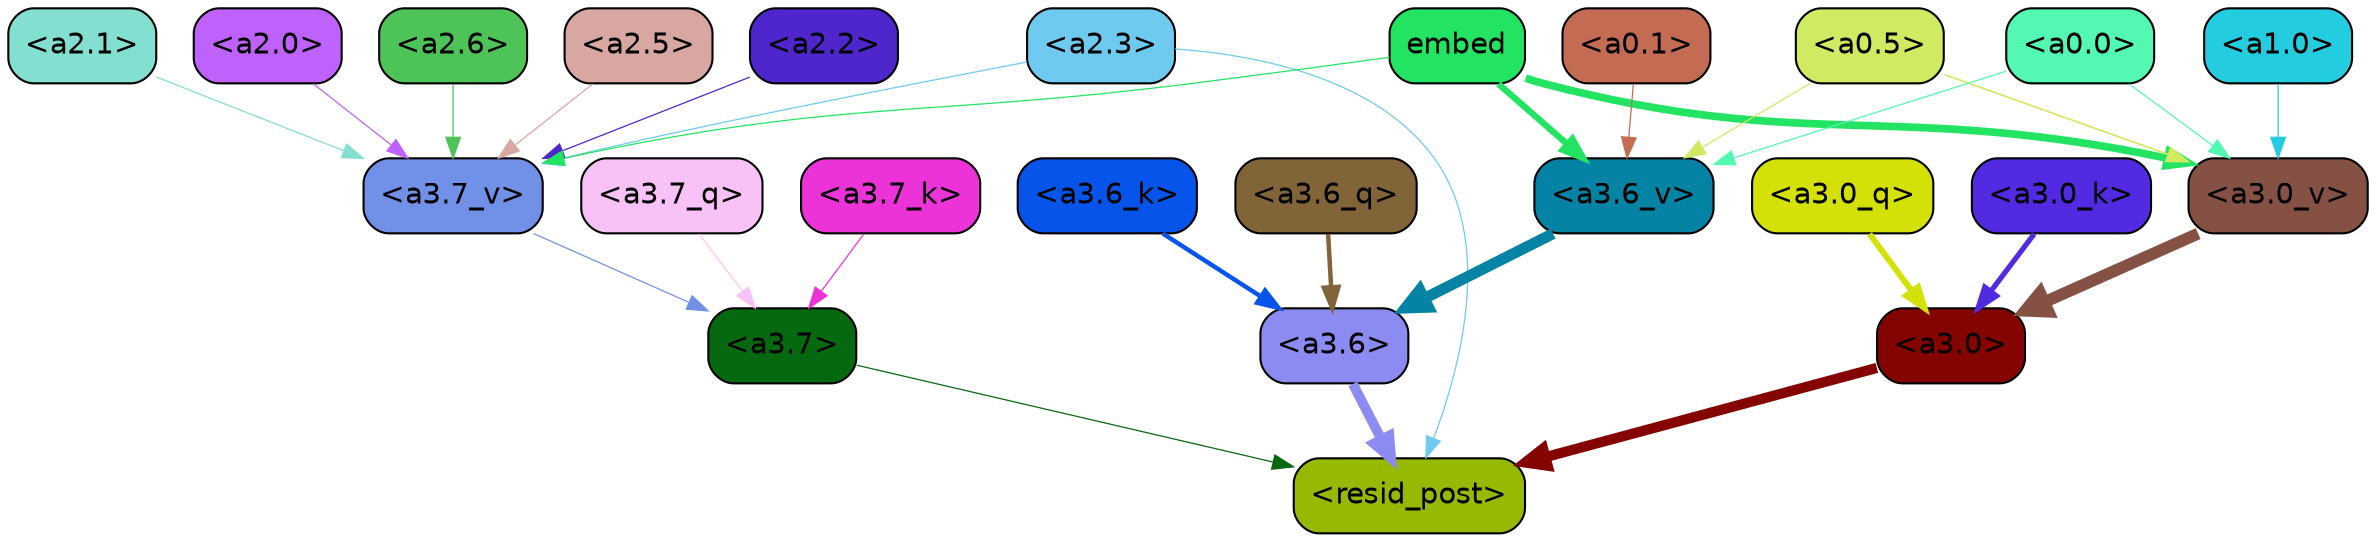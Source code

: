 strict digraph "" {
	graph [bgcolor=transparent,
		layout=dot,
		overlap=false,
		splines=true
	];
	"<a3.7>"	[color=black,
		fillcolor="#07690f",
		fontname=Helvetica,
		shape=box,
		style="filled, rounded"];
	"<resid_post>"	[color=black,
		fillcolor="#96ba04",
		fontname=Helvetica,
		shape=box,
		style="filled, rounded"];
	"<a3.7>" -> "<resid_post>"	[color="#07690f",
		penwidth=0.6];
	"<a3.6>"	[color=black,
		fillcolor="#8c8bf1",
		fontname=Helvetica,
		shape=box,
		style="filled, rounded"];
	"<a3.6>" -> "<resid_post>"	[color="#8c8bf1",
		penwidth=4.7534414529800415];
	"<a3.0>"	[color=black,
		fillcolor="#840500",
		fontname=Helvetica,
		shape=box,
		style="filled, rounded"];
	"<a3.0>" -> "<resid_post>"	[color="#840500",
		penwidth=4.898576855659485];
	"<a2.3>"	[color=black,
		fillcolor="#6ecaef",
		fontname=Helvetica,
		shape=box,
		style="filled, rounded"];
	"<a2.3>" -> "<resid_post>"	[color="#6ecaef",
		penwidth=0.6];
	"<a3.7_v>"	[color=black,
		fillcolor="#7191e8",
		fontname=Helvetica,
		shape=box,
		style="filled, rounded"];
	"<a2.3>" -> "<a3.7_v>"	[color="#6ecaef",
		penwidth=0.6];
	"<a3.7_q>"	[color=black,
		fillcolor="#f9c2f6",
		fontname=Helvetica,
		shape=box,
		style="filled, rounded"];
	"<a3.7_q>" -> "<a3.7>"	[color="#f9c2f6",
		penwidth=0.6];
	"<a3.6_q>"	[color=black,
		fillcolor="#816538",
		fontname=Helvetica,
		shape=box,
		style="filled, rounded"];
	"<a3.6_q>" -> "<a3.6>"	[color="#816538",
		penwidth=2.160832464694977];
	"<a3.0_q>"	[color=black,
		fillcolor="#d4e107",
		fontname=Helvetica,
		shape=box,
		style="filled, rounded"];
	"<a3.0_q>" -> "<a3.0>"	[color="#d4e107",
		penwidth=2.870753765106201];
	"<a3.7_k>"	[color=black,
		fillcolor="#eb33d7",
		fontname=Helvetica,
		shape=box,
		style="filled, rounded"];
	"<a3.7_k>" -> "<a3.7>"	[color="#eb33d7",
		penwidth=0.6];
	"<a3.6_k>"	[color=black,
		fillcolor="#0654e9",
		fontname=Helvetica,
		shape=box,
		style="filled, rounded"];
	"<a3.6_k>" -> "<a3.6>"	[color="#0654e9",
		penwidth=2.13908451795578];
	"<a3.0_k>"	[color=black,
		fillcolor="#512ae2",
		fontname=Helvetica,
		shape=box,
		style="filled, rounded"];
	"<a3.0_k>" -> "<a3.0>"	[color="#512ae2",
		penwidth=2.520303964614868];
	"<a3.7_v>" -> "<a3.7>"	[color="#7191e8",
		penwidth=0.6];
	"<a3.6_v>"	[color=black,
		fillcolor="#0583a4",
		fontname=Helvetica,
		shape=box,
		style="filled, rounded"];
	"<a3.6_v>" -> "<a3.6>"	[color="#0583a4",
		penwidth=5.297133803367615];
	"<a3.0_v>"	[color=black,
		fillcolor="#855144",
		fontname=Helvetica,
		shape=box,
		style="filled, rounded"];
	"<a3.0_v>" -> "<a3.0>"	[color="#855144",
		penwidth=5.680712580680847];
	"<a2.6>"	[color=black,
		fillcolor="#4ec458",
		fontname=Helvetica,
		shape=box,
		style="filled, rounded"];
	"<a2.6>" -> "<a3.7_v>"	[color="#4ec458",
		penwidth=0.6];
	"<a2.5>"	[color=black,
		fillcolor="#d8a7a1",
		fontname=Helvetica,
		shape=box,
		style="filled, rounded"];
	"<a2.5>" -> "<a3.7_v>"	[color="#d8a7a1",
		penwidth=0.6];
	"<a2.2>"	[color=black,
		fillcolor="#4f26cc",
		fontname=Helvetica,
		shape=box,
		style="filled, rounded"];
	"<a2.2>" -> "<a3.7_v>"	[color="#4f26cc",
		penwidth=0.6];
	"<a2.1>"	[color=black,
		fillcolor="#83dfd0",
		fontname=Helvetica,
		shape=box,
		style="filled, rounded"];
	"<a2.1>" -> "<a3.7_v>"	[color="#83dfd0",
		penwidth=0.6];
	"<a2.0>"	[color=black,
		fillcolor="#bf62fb",
		fontname=Helvetica,
		shape=box,
		style="filled, rounded"];
	"<a2.0>" -> "<a3.7_v>"	[color="#bf62fb",
		penwidth=0.6];
	embed	[color=black,
		fillcolor="#23e462",
		fontname=Helvetica,
		shape=box,
		style="filled, rounded"];
	embed -> "<a3.7_v>"	[color="#23e462",
		penwidth=0.6];
	embed -> "<a3.6_v>"	[color="#23e462",
		penwidth=3.067279100418091];
	embed -> "<a3.0_v>"	[color="#23e462",
		penwidth=3.6927278637886047];
	"<a0.5>"	[color=black,
		fillcolor="#d0ea61",
		fontname=Helvetica,
		shape=box,
		style="filled, rounded"];
	"<a0.5>" -> "<a3.6_v>"	[color="#d0ea61",
		penwidth=0.6];
	"<a0.5>" -> "<a3.0_v>"	[color="#d0ea61",
		penwidth=0.8028683364391327];
	"<a0.1>"	[color=black,
		fillcolor="#c46c53",
		fontname=Helvetica,
		shape=box,
		style="filled, rounded"];
	"<a0.1>" -> "<a3.6_v>"	[color="#c46c53",
		penwidth=0.6];
	"<a0.0>"	[color=black,
		fillcolor="#53f8b3",
		fontname=Helvetica,
		shape=box,
		style="filled, rounded"];
	"<a0.0>" -> "<a3.6_v>"	[color="#53f8b3",
		penwidth=0.6];
	"<a0.0>" -> "<a3.0_v>"	[color="#53f8b3",
		penwidth=0.6];
	"<a1.0>"	[color=black,
		fillcolor="#24ccdf",
		fontname=Helvetica,
		shape=box,
		style="filled, rounded"];
	"<a1.0>" -> "<a3.0_v>"	[color="#24ccdf",
		penwidth=0.6];
}
